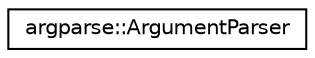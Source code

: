digraph "Graphical Class Hierarchy"
{
 // LATEX_PDF_SIZE
  edge [fontname="Helvetica",fontsize="10",labelfontname="Helvetica",labelfontsize="10"];
  node [fontname="Helvetica",fontsize="10",shape=record];
  rankdir="LR";
  Node0 [label="argparse::ArgumentParser",height=0.2,width=0.4,color="black", fillcolor="white", style="filled",URL="$classargparse_1_1ArgumentParser.html",tooltip=" "];
}
